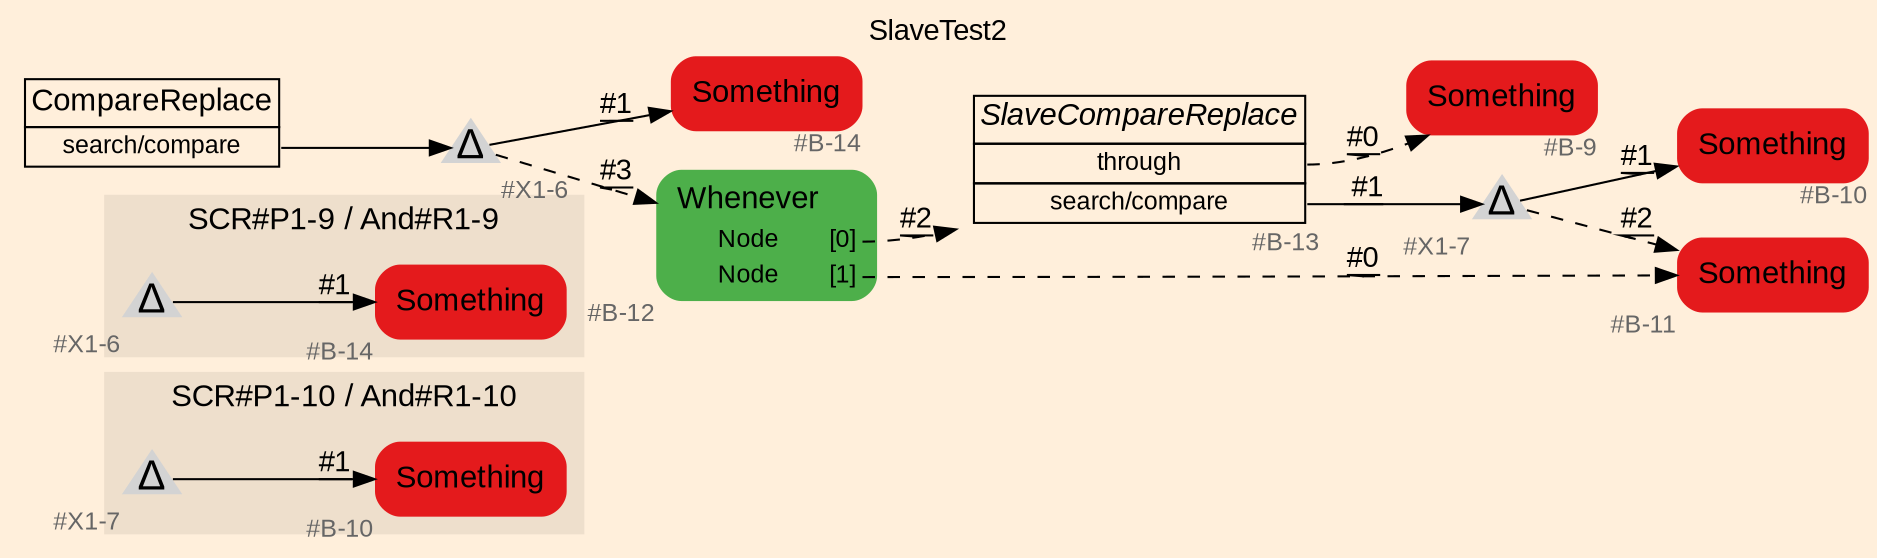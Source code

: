 digraph "SlaveTest2" {
label = "SlaveTest2"
labelloc = t
graph [
    rankdir = "LR"
    ranksep = 0.3
    bgcolor = antiquewhite1
    color = black
    fontcolor = black
    fontname = "Arial"
];
node [
    fontname = "Arial"
];
edge [
    fontname = "Arial"
];

// -------------------- figure And#R1-10 --------------------
// -------- region And#R1-10 ----------
subgraph "clusterAnd#R1-10" {
    label = "SCR#P1-10 / And#R1-10"
    style = "filled"
    color = antiquewhite2
    fontsize = "15"
    // -------- block And#R1-10/#B-10 ----------
    "And#R1-10/#B-10" [
        fillcolor = "/set19/1"
        xlabel = "#B-10"
        fontsize = "12"
        fontcolor = grey40
        shape = "plaintext"
        label = <<TABLE BORDER="0" CELLBORDER="0" CELLSPACING="0">
         <TR><TD><FONT COLOR="black" POINT-SIZE="15">Something</FONT></TD></TR>
        </TABLE>>
        style = "rounded,filled"
    ];
    
    // -------- block And#R1-10/#X1-7 ----------
    "And#R1-10/#X1-7" [
        xlabel = "#X1-7"
        fontsize = "12"
        fontcolor = grey40
        shape = "triangle"
        label = <<FONT COLOR="black" POINT-SIZE="20">Δ</FONT>>
        style = "filled"
        penwidth = 0.0
        fixedsize = true
        width = 0.4
        height = 0.4
    ];
    
}

"And#R1-10/#X1-7" -> "And#R1-10/#B-10" [
    label = "#1"
    decorate = true
    color = black
    fontcolor = black
];


// -------------------- figure And#R1-9 --------------------
// -------- region And#R1-9 ----------
subgraph "clusterAnd#R1-9" {
    label = "SCR#P1-9 / And#R1-9"
    style = "filled"
    color = antiquewhite2
    fontsize = "15"
    // -------- block And#R1-9/#B-14 ----------
    "And#R1-9/#B-14" [
        fillcolor = "/set19/1"
        xlabel = "#B-14"
        fontsize = "12"
        fontcolor = grey40
        shape = "plaintext"
        label = <<TABLE BORDER="0" CELLBORDER="0" CELLSPACING="0">
         <TR><TD><FONT COLOR="black" POINT-SIZE="15">Something</FONT></TD></TR>
        </TABLE>>
        style = "rounded,filled"
    ];
    
    // -------- block And#R1-9/#X1-6 ----------
    "And#R1-9/#X1-6" [
        xlabel = "#X1-6"
        fontsize = "12"
        fontcolor = grey40
        shape = "triangle"
        label = <<FONT COLOR="black" POINT-SIZE="20">Δ</FONT>>
        style = "filled"
        penwidth = 0.0
        fixedsize = true
        width = 0.4
        height = 0.4
    ];
    
}

"And#R1-9/#X1-6" -> "And#R1-9/#B-14" [
    label = "#1"
    decorate = true
    color = black
    fontcolor = black
];


// -------------------- transformation figure --------------------
// -------- block CR#X1-8 ----------
"CR#X1-8" [
    fillcolor = antiquewhite1
    fontsize = "12"
    fontcolor = grey40
    shape = "plaintext"
    label = <<TABLE BORDER="0" CELLBORDER="1" CELLSPACING="0">
     <TR><TD><FONT COLOR="black" POINT-SIZE="15">CompareReplace</FONT></TD></TR>
     <TR><TD PORT="port0"><FONT COLOR="black" POINT-SIZE="12">search/compare</FONT></TD></TR>
    </TABLE>>
    style = "filled"
    color = black
];

// -------- block #X1-6 ----------
"#X1-6" [
    xlabel = "#X1-6"
    fontsize = "12"
    fontcolor = grey40
    shape = "triangle"
    label = <<FONT COLOR="black" POINT-SIZE="20">Δ</FONT>>
    style = "filled"
    penwidth = 0.0
    fixedsize = true
    width = 0.4
    height = 0.4
];

// -------- block #B-14 ----------
"#B-14" [
    fillcolor = "/set19/1"
    xlabel = "#B-14"
    fontsize = "12"
    fontcolor = grey40
    shape = "plaintext"
    label = <<TABLE BORDER="0" CELLBORDER="0" CELLSPACING="0">
     <TR><TD><FONT COLOR="black" POINT-SIZE="15">Something</FONT></TD></TR>
    </TABLE>>
    style = "rounded,filled"
];

// -------- block #B-12 ----------
"#B-12" [
    fillcolor = "/set19/3"
    xlabel = "#B-12"
    fontsize = "12"
    fontcolor = grey40
    shape = "plaintext"
    label = <<TABLE BORDER="0" CELLBORDER="0" CELLSPACING="0">
     <TR><TD><FONT COLOR="black" POINT-SIZE="15">Whenever</FONT></TD></TR>
     <TR><TD><FONT COLOR="black" POINT-SIZE="12">Node</FONT></TD><TD PORT="port0"><FONT COLOR="black" POINT-SIZE="12">[0]</FONT></TD></TR>
     <TR><TD><FONT COLOR="black" POINT-SIZE="12">Node</FONT></TD><TD PORT="port1"><FONT COLOR="black" POINT-SIZE="12">[1]</FONT></TD></TR>
    </TABLE>>
    style = "rounded,filled"
];

// -------- block #B-13 ----------
"#B-13" [
    fillcolor = antiquewhite1
    xlabel = "#B-13"
    fontsize = "12"
    fontcolor = grey40
    shape = "plaintext"
    label = <<TABLE BORDER="0" CELLBORDER="1" CELLSPACING="0">
     <TR><TD><FONT COLOR="black" POINT-SIZE="15"><I>SlaveCompareReplace</I></FONT></TD></TR>
     <TR><TD PORT="port0"><FONT COLOR="black" POINT-SIZE="12">through</FONT></TD></TR>
     <TR><TD PORT="port1"><FONT COLOR="black" POINT-SIZE="12">search/compare</FONT></TD></TR>
    </TABLE>>
    style = "filled"
    color = black
];

// -------- block #B-9 ----------
"#B-9" [
    fillcolor = "/set19/1"
    xlabel = "#B-9"
    fontsize = "12"
    fontcolor = grey40
    shape = "plaintext"
    label = <<TABLE BORDER="0" CELLBORDER="0" CELLSPACING="0">
     <TR><TD><FONT COLOR="black" POINT-SIZE="15">Something</FONT></TD></TR>
    </TABLE>>
    style = "rounded,filled"
];

// -------- block #X1-7 ----------
"#X1-7" [
    xlabel = "#X1-7"
    fontsize = "12"
    fontcolor = grey40
    shape = "triangle"
    label = <<FONT COLOR="black" POINT-SIZE="20">Δ</FONT>>
    style = "filled"
    penwidth = 0.0
    fixedsize = true
    width = 0.4
    height = 0.4
];

// -------- block #B-10 ----------
"#B-10" [
    fillcolor = "/set19/1"
    xlabel = "#B-10"
    fontsize = "12"
    fontcolor = grey40
    shape = "plaintext"
    label = <<TABLE BORDER="0" CELLBORDER="0" CELLSPACING="0">
     <TR><TD><FONT COLOR="black" POINT-SIZE="15">Something</FONT></TD></TR>
    </TABLE>>
    style = "rounded,filled"
];

// -------- block #B-11 ----------
"#B-11" [
    fillcolor = "/set19/1"
    xlabel = "#B-11"
    fontsize = "12"
    fontcolor = grey40
    shape = "plaintext"
    label = <<TABLE BORDER="0" CELLBORDER="0" CELLSPACING="0">
     <TR><TD><FONT COLOR="black" POINT-SIZE="15">Something</FONT></TD></TR>
    </TABLE>>
    style = "rounded,filled"
];

"CR#X1-8":port0 -> "#X1-6" [
    label = ""
    decorate = true
    color = black
    fontcolor = black
];

"#X1-6" -> "#B-14" [
    label = "#1"
    decorate = true
    color = black
    fontcolor = black
];

"#X1-6" -> "#B-12" [
    style="dashed"
    label = "#3"
    decorate = true
    color = black
    fontcolor = black
];

"#B-12":port0 -> "#B-13" [
    style="dashed"
    label = "#2"
    decorate = true
    color = black
    fontcolor = black
];

"#B-12":port1 -> "#B-11" [
    style="dashed"
    label = "#0"
    decorate = true
    color = black
    fontcolor = black
];

"#B-13":port0 -> "#B-9" [
    style="dashed"
    label = "#0"
    decorate = true
    color = black
    fontcolor = black
];

"#B-13":port1 -> "#X1-7" [
    label = " #1"
    decorate = true
    color = black
    fontcolor = black
];

"#X1-7" -> "#B-10" [
    label = "#1"
    decorate = true
    color = black
    fontcolor = black
];

"#X1-7" -> "#B-11" [
    style="dashed"
    label = "#2"
    decorate = true
    color = black
    fontcolor = black
];


}
